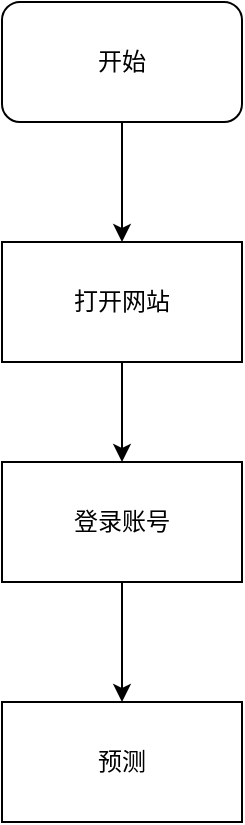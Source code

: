 <mxfile version="14.7.6" type="github">
  <diagram id="C5RBs43oDa-KdzZeNtuy" name="Page-1">
    <mxGraphModel dx="2062" dy="1072" grid="1" gridSize="10" guides="1" tooltips="1" connect="1" arrows="1" fold="1" page="1" pageScale="1" pageWidth="827" pageHeight="1169" math="0" shadow="0">
      <root>
        <mxCell id="WIyWlLk6GJQsqaUBKTNV-0" />
        <mxCell id="WIyWlLk6GJQsqaUBKTNV-1" parent="WIyWlLk6GJQsqaUBKTNV-0" />
        <mxCell id="bOoilShNlsJylwbw3koH-2" value="" style="edgeStyle=orthogonalEdgeStyle;rounded=0;orthogonalLoop=1;jettySize=auto;html=1;" parent="WIyWlLk6GJQsqaUBKTNV-1" source="bOoilShNlsJylwbw3koH-0" target="bOoilShNlsJylwbw3koH-1" edge="1">
          <mxGeometry relative="1" as="geometry" />
        </mxCell>
        <mxCell id="bOoilShNlsJylwbw3koH-0" value="开始" style="rounded=1;whiteSpace=wrap;html=1;" parent="WIyWlLk6GJQsqaUBKTNV-1" vertex="1">
          <mxGeometry x="330" y="90" width="120" height="60" as="geometry" />
        </mxCell>
        <mxCell id="bOoilShNlsJylwbw3koH-4" value="" style="edgeStyle=orthogonalEdgeStyle;rounded=0;orthogonalLoop=1;jettySize=auto;html=1;" parent="WIyWlLk6GJQsqaUBKTNV-1" source="bOoilShNlsJylwbw3koH-1" target="bOoilShNlsJylwbw3koH-3" edge="1">
          <mxGeometry relative="1" as="geometry" />
        </mxCell>
        <mxCell id="bOoilShNlsJylwbw3koH-1" value="打开网站" style="rounded=0;whiteSpace=wrap;html=1;" parent="WIyWlLk6GJQsqaUBKTNV-1" vertex="1">
          <mxGeometry x="330" y="210" width="120" height="60" as="geometry" />
        </mxCell>
        <mxCell id="N5gHmz9v69hT2gN2xVDQ-1" value="" style="edgeStyle=orthogonalEdgeStyle;rounded=0;orthogonalLoop=1;jettySize=auto;html=1;" edge="1" parent="WIyWlLk6GJQsqaUBKTNV-1" source="bOoilShNlsJylwbw3koH-3" target="N5gHmz9v69hT2gN2xVDQ-0">
          <mxGeometry relative="1" as="geometry" />
        </mxCell>
        <mxCell id="bOoilShNlsJylwbw3koH-3" value="登录账号" style="rounded=0;whiteSpace=wrap;html=1;" parent="WIyWlLk6GJQsqaUBKTNV-1" vertex="1">
          <mxGeometry x="330" y="320" width="120" height="60" as="geometry" />
        </mxCell>
        <mxCell id="N5gHmz9v69hT2gN2xVDQ-0" value="&lt;div&gt;预测&lt;/div&gt;" style="rounded=0;whiteSpace=wrap;html=1;" vertex="1" parent="WIyWlLk6GJQsqaUBKTNV-1">
          <mxGeometry x="330" y="440" width="120" height="60" as="geometry" />
        </mxCell>
      </root>
    </mxGraphModel>
  </diagram>
</mxfile>
